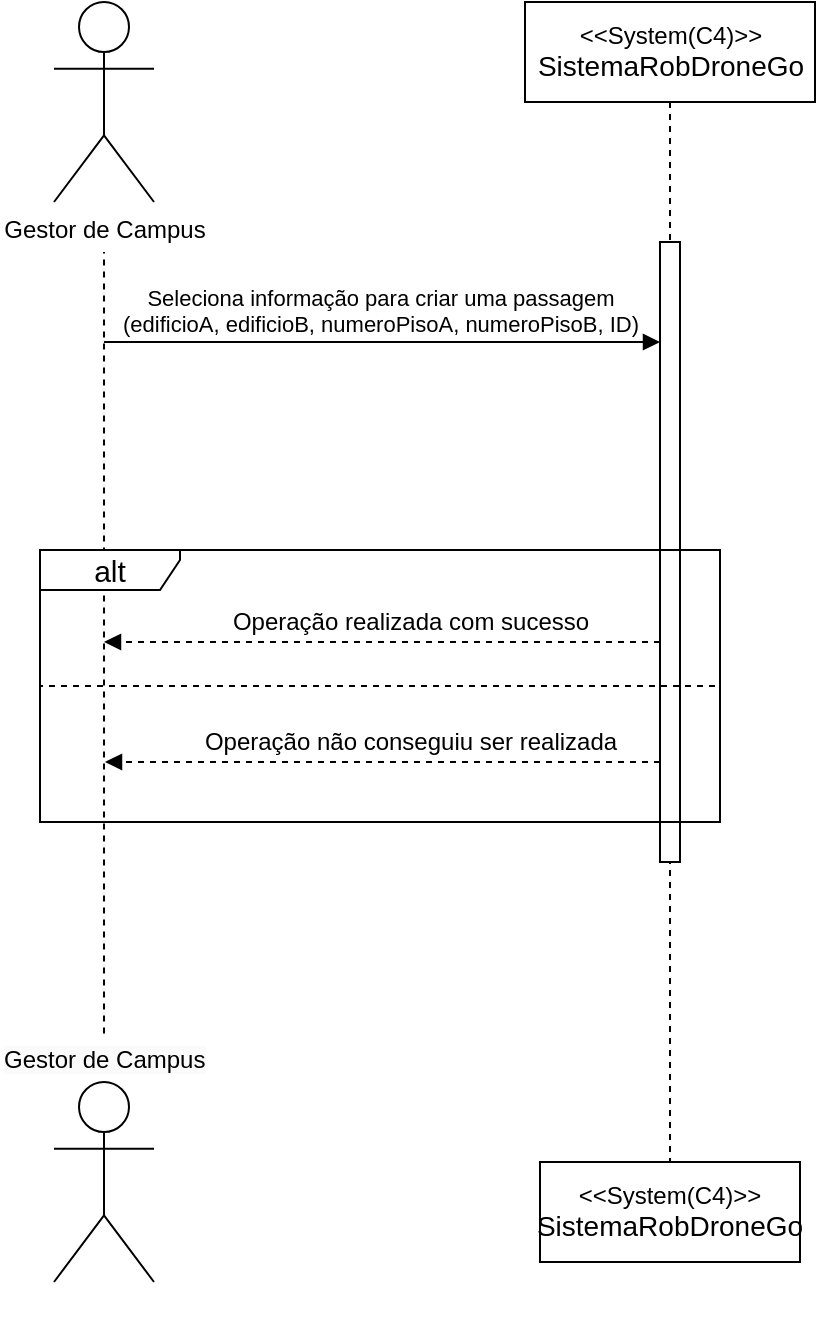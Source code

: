 <mxfile version="22.1.3" type="device">
  <diagram name="Página-1" id="a62IG_HLuwiszqskVXg_">
    <mxGraphModel dx="1774" dy="824" grid="1" gridSize="10" guides="1" tooltips="1" connect="1" arrows="1" fold="1" page="1" pageScale="1" pageWidth="827" pageHeight="1169" math="0" shadow="0">
      <root>
        <mxCell id="0" />
        <mxCell id="1" parent="0" />
        <mxCell id="0lkbRuVS4930XeMsRUz8-1" value="&amp;lt;&amp;lt;System(C4)&amp;gt;&amp;gt;&lt;br style=&quot;border-color: var(--border-color);&quot;&gt;&lt;font style=&quot;border-color: var(--border-color); font-size: 14px;&quot;&gt;SistemaRobDroneGo&lt;/font&gt;" style="shape=umlLifeline;perimeter=lifelinePerimeter;whiteSpace=wrap;html=1;container=1;dropTarget=0;collapsible=0;recursiveResize=0;outlineConnect=0;portConstraint=eastwest;newEdgeStyle={&quot;curved&quot;:0,&quot;rounded&quot;:0};size=50;" vertex="1" parent="1">
          <mxGeometry x="322.5" y="30" width="145" height="580" as="geometry" />
        </mxCell>
        <mxCell id="0lkbRuVS4930XeMsRUz8-2" value="&amp;lt;&amp;lt;System(C4)&amp;gt;&amp;gt;&lt;br style=&quot;border-color: var(--border-color);&quot;&gt;&lt;font style=&quot;border-color: var(--border-color); font-size: 14px;&quot;&gt;SistemaRobDroneGo&lt;/font&gt;" style="shape=umlLifeline;perimeter=lifelinePerimeter;whiteSpace=wrap;html=1;container=1;dropTarget=0;collapsible=0;recursiveResize=0;outlineConnect=0;portConstraint=eastwest;newEdgeStyle={&quot;curved&quot;:0,&quot;rounded&quot;:0};size=60;" vertex="1" parent="1">
          <mxGeometry x="330" y="610" width="130" height="50" as="geometry" />
        </mxCell>
        <mxCell id="0lkbRuVS4930XeMsRUz8-3" value="Gestor de Campus" style="shape=umlActor;verticalLabelPosition=bottom;verticalAlign=top;html=1;outlineConnect=0;" vertex="1" parent="1">
          <mxGeometry x="87" y="30" width="50" height="100" as="geometry" />
        </mxCell>
        <mxCell id="0lkbRuVS4930XeMsRUz8-4" value="" style="line;strokeWidth=1;dashed=1;labelPosition=center;verticalLabelPosition=bottom;align=left;verticalAlign=top;spacingLeft=20;spacingTop=15;html=1;whiteSpace=wrap;rotation=-90;" vertex="1" parent="1">
          <mxGeometry x="-83.37" y="345.38" width="390.75" height="10" as="geometry" />
        </mxCell>
        <mxCell id="0lkbRuVS4930XeMsRUz8-5" value="Actor" style="shape=umlActor;verticalLabelPosition=bottom;verticalAlign=top;html=1;outlineConnect=0;textOpacity=0;" vertex="1" parent="1">
          <mxGeometry x="87" y="570" width="50" height="100" as="geometry" />
        </mxCell>
        <mxCell id="0lkbRuVS4930XeMsRUz8-6" value="Seleciona informação para criar uma passagem&lt;br&gt;(edificioA, edificioB, numeroPisoA, numeroPisoB, ID)" style="html=1;verticalAlign=bottom;endArrow=block;curved=0;rounded=0;" edge="1" parent="1" target="0lkbRuVS4930XeMsRUz8-7">
          <mxGeometry x="-0.007" width="80" relative="1" as="geometry">
            <mxPoint x="112" y="200" as="sourcePoint" />
            <mxPoint x="192" y="200" as="targetPoint" />
            <mxPoint as="offset" />
          </mxGeometry>
        </mxCell>
        <mxCell id="0lkbRuVS4930XeMsRUz8-7" value="" style="html=1;points=[[0,0,0,0,5],[0,1,0,0,-5],[1,0,0,0,5],[1,1,0,0,-5]];perimeter=orthogonalPerimeter;outlineConnect=0;targetShapes=umlLifeline;portConstraint=eastwest;newEdgeStyle={&quot;curved&quot;:0,&quot;rounded&quot;:0};" vertex="1" parent="1">
          <mxGeometry x="390" y="150" width="10" height="310" as="geometry" />
        </mxCell>
        <mxCell id="0lkbRuVS4930XeMsRUz8-8" value="&lt;span style=&quot;color: rgb(0, 0, 0); font-family: Helvetica; font-size: 12px; font-style: normal; font-variant-ligatures: normal; font-variant-caps: normal; font-weight: 400; letter-spacing: normal; orphans: 2; text-align: center; text-indent: 0px; text-transform: none; widows: 2; word-spacing: 0px; -webkit-text-stroke-width: 0px; background-color: rgb(251, 251, 251); text-decoration-thickness: initial; text-decoration-style: initial; text-decoration-color: initial; float: none; display: inline !important;&quot;&gt;Gestor de Campus&lt;/span&gt;" style="text;whiteSpace=wrap;html=1;" vertex="1" parent="1">
          <mxGeometry x="60" y="545" width="130" height="40" as="geometry" />
        </mxCell>
        <mxCell id="0lkbRuVS4930XeMsRUz8-15" value="&lt;font style=&quot;font-size: 15px;&quot;&gt;alt&lt;/font&gt;" style="shape=umlFrame;whiteSpace=wrap;html=1;pointerEvents=0;recursiveResize=0;container=1;collapsible=0;width=70;align=center;height=20;" vertex="1" parent="1">
          <mxGeometry x="80" y="304" width="340" height="136" as="geometry" />
        </mxCell>
        <mxCell id="0lkbRuVS4930XeMsRUz8-16" value="" style="html=1;verticalAlign=bottom;labelBackgroundColor=none;endArrow=block;endFill=1;dashed=1;rounded=0;" edge="1" parent="0lkbRuVS4930XeMsRUz8-15" source="0lkbRuVS4930XeMsRUz8-7">
          <mxGeometry width="160" relative="1" as="geometry">
            <mxPoint x="308" y="106" as="sourcePoint" />
            <mxPoint x="32.5" y="106" as="targetPoint" />
          </mxGeometry>
        </mxCell>
        <mxCell id="0lkbRuVS4930XeMsRUz8-17" value="Operação não conseguiu ser realizada" style="text;html=1;align=center;verticalAlign=middle;resizable=0;points=[];autosize=1;strokeColor=none;fillColor=none;" vertex="1" parent="0lkbRuVS4930XeMsRUz8-15">
          <mxGeometry x="70" y="81" width="230" height="30" as="geometry" />
        </mxCell>
        <mxCell id="0lkbRuVS4930XeMsRUz8-18" value="Operação realizada com sucesso" style="text;html=1;align=center;verticalAlign=middle;resizable=0;points=[];autosize=1;strokeColor=none;fillColor=none;" vertex="1" parent="0lkbRuVS4930XeMsRUz8-15">
          <mxGeometry x="85" y="21" width="200" height="30" as="geometry" />
        </mxCell>
        <mxCell id="0lkbRuVS4930XeMsRUz8-19" value="" style="html=1;verticalAlign=bottom;labelBackgroundColor=none;endArrow=block;endFill=1;dashed=1;rounded=0;" edge="1" parent="0lkbRuVS4930XeMsRUz8-15" source="0lkbRuVS4930XeMsRUz8-7">
          <mxGeometry width="160" relative="1" as="geometry">
            <mxPoint x="310" y="45.58" as="sourcePoint" />
            <mxPoint x="32" y="46" as="targetPoint" />
          </mxGeometry>
        </mxCell>
        <mxCell id="0lkbRuVS4930XeMsRUz8-20" value="" style="line;strokeWidth=1;dashed=1;labelPosition=center;verticalLabelPosition=bottom;align=left;verticalAlign=top;spacingLeft=20;spacingTop=15;html=1;whiteSpace=wrap;rotation=-180;" vertex="1" parent="0lkbRuVS4930XeMsRUz8-15">
          <mxGeometry y="63" width="337.5" height="10" as="geometry" />
        </mxCell>
      </root>
    </mxGraphModel>
  </diagram>
</mxfile>
